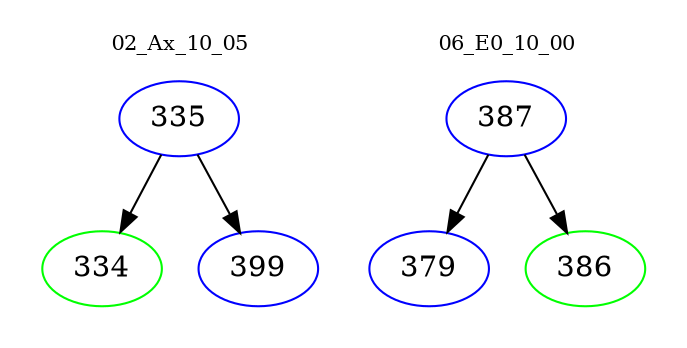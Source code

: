 digraph{
subgraph cluster_0 {
color = white
label = "02_Ax_10_05";
fontsize=10;
T0_335 [label="335", color="blue"]
T0_335 -> T0_334 [color="black"]
T0_334 [label="334", color="green"]
T0_335 -> T0_399 [color="black"]
T0_399 [label="399", color="blue"]
}
subgraph cluster_1 {
color = white
label = "06_E0_10_00";
fontsize=10;
T1_387 [label="387", color="blue"]
T1_387 -> T1_379 [color="black"]
T1_379 [label="379", color="blue"]
T1_387 -> T1_386 [color="black"]
T1_386 [label="386", color="green"]
}
}
